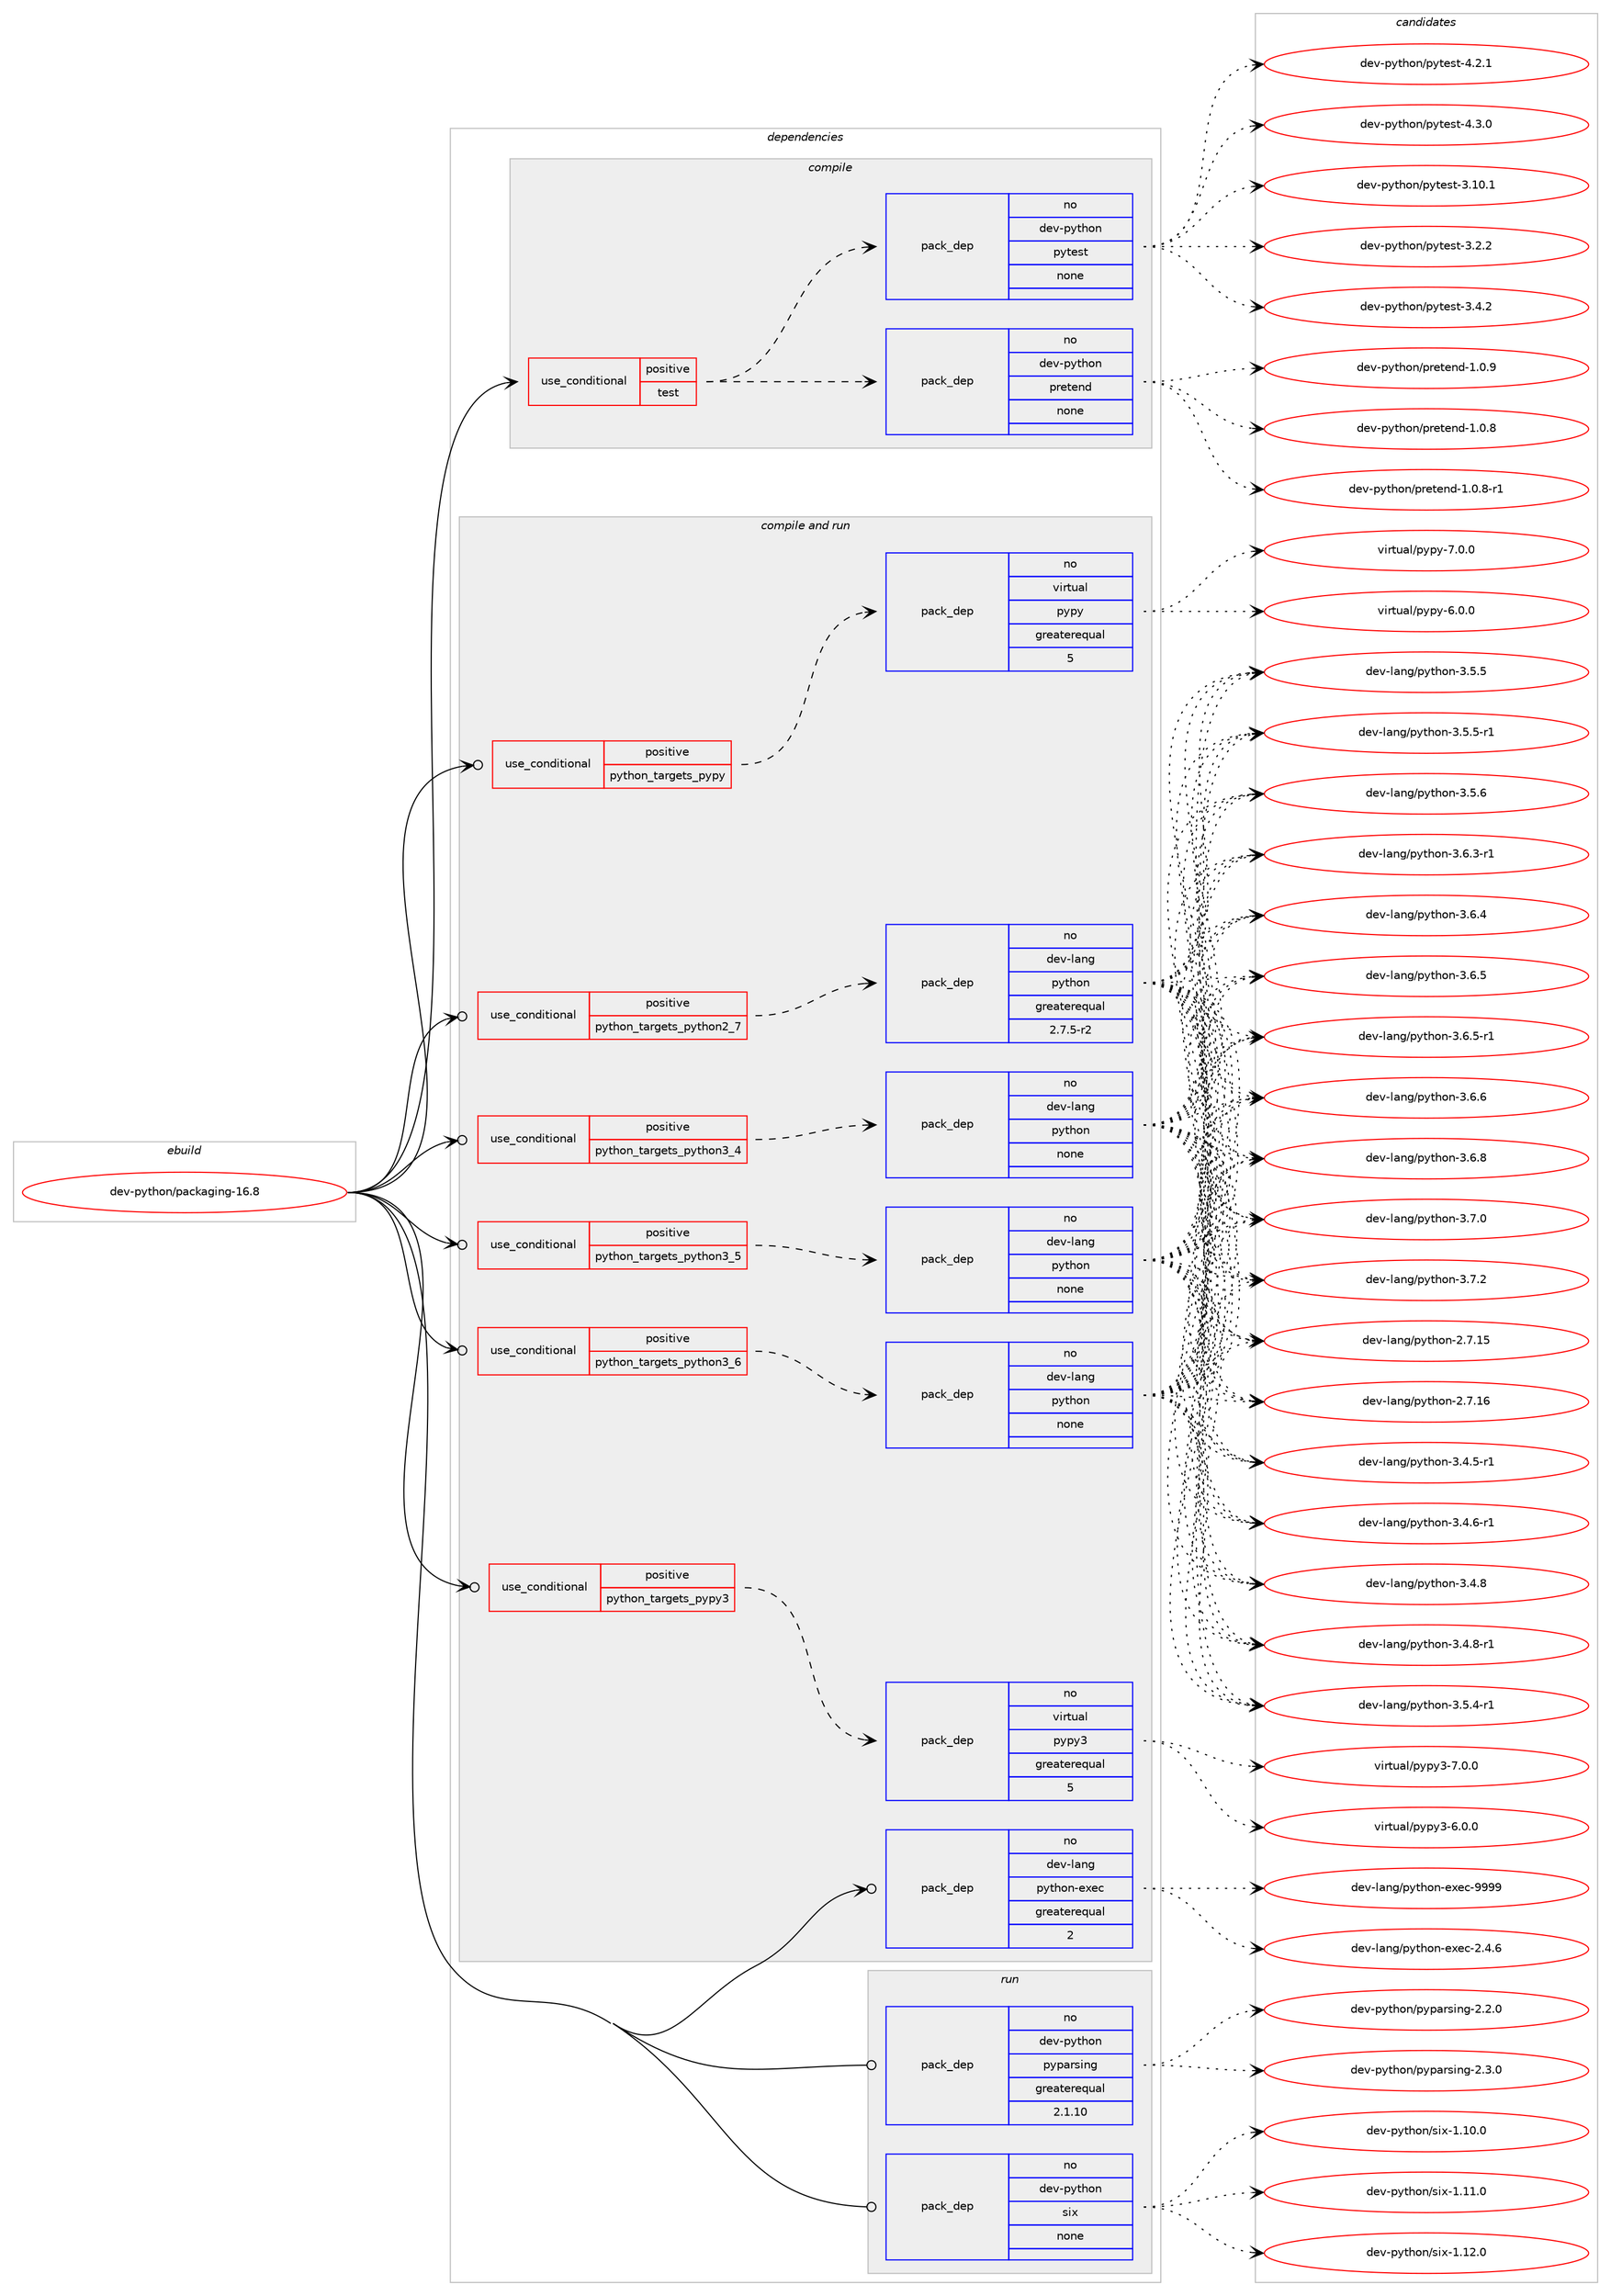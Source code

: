 digraph prolog {

# *************
# Graph options
# *************

newrank=true;
concentrate=true;
compound=true;
graph [rankdir=LR,fontname=Helvetica,fontsize=10,ranksep=1.5];#, ranksep=2.5, nodesep=0.2];
edge  [arrowhead=vee];
node  [fontname=Helvetica,fontsize=10];

# **********
# The ebuild
# **********

subgraph cluster_leftcol {
color=gray;
rank=same;
label=<<i>ebuild</i>>;
id [label="dev-python/packaging-16.8", color=red, width=4, href="../dev-python/packaging-16.8.svg"];
}

# ****************
# The dependencies
# ****************

subgraph cluster_midcol {
color=gray;
label=<<i>dependencies</i>>;
subgraph cluster_compile {
fillcolor="#eeeeee";
style=filled;
label=<<i>compile</i>>;
subgraph cond378865 {
dependency1423622 [label=<<TABLE BORDER="0" CELLBORDER="1" CELLSPACING="0" CELLPADDING="4"><TR><TD ROWSPAN="3" CELLPADDING="10">use_conditional</TD></TR><TR><TD>positive</TD></TR><TR><TD>test</TD></TR></TABLE>>, shape=none, color=red];
subgraph pack1021477 {
dependency1423623 [label=<<TABLE BORDER="0" CELLBORDER="1" CELLSPACING="0" CELLPADDING="4" WIDTH="220"><TR><TD ROWSPAN="6" CELLPADDING="30">pack_dep</TD></TR><TR><TD WIDTH="110">no</TD></TR><TR><TD>dev-python</TD></TR><TR><TD>pretend</TD></TR><TR><TD>none</TD></TR><TR><TD></TD></TR></TABLE>>, shape=none, color=blue];
}
dependency1423622:e -> dependency1423623:w [weight=20,style="dashed",arrowhead="vee"];
subgraph pack1021478 {
dependency1423624 [label=<<TABLE BORDER="0" CELLBORDER="1" CELLSPACING="0" CELLPADDING="4" WIDTH="220"><TR><TD ROWSPAN="6" CELLPADDING="30">pack_dep</TD></TR><TR><TD WIDTH="110">no</TD></TR><TR><TD>dev-python</TD></TR><TR><TD>pytest</TD></TR><TR><TD>none</TD></TR><TR><TD></TD></TR></TABLE>>, shape=none, color=blue];
}
dependency1423622:e -> dependency1423624:w [weight=20,style="dashed",arrowhead="vee"];
}
id:e -> dependency1423622:w [weight=20,style="solid",arrowhead="vee"];
}
subgraph cluster_compileandrun {
fillcolor="#eeeeee";
style=filled;
label=<<i>compile and run</i>>;
subgraph cond378866 {
dependency1423625 [label=<<TABLE BORDER="0" CELLBORDER="1" CELLSPACING="0" CELLPADDING="4"><TR><TD ROWSPAN="3" CELLPADDING="10">use_conditional</TD></TR><TR><TD>positive</TD></TR><TR><TD>python_targets_pypy</TD></TR></TABLE>>, shape=none, color=red];
subgraph pack1021479 {
dependency1423626 [label=<<TABLE BORDER="0" CELLBORDER="1" CELLSPACING="0" CELLPADDING="4" WIDTH="220"><TR><TD ROWSPAN="6" CELLPADDING="30">pack_dep</TD></TR><TR><TD WIDTH="110">no</TD></TR><TR><TD>virtual</TD></TR><TR><TD>pypy</TD></TR><TR><TD>greaterequal</TD></TR><TR><TD>5</TD></TR></TABLE>>, shape=none, color=blue];
}
dependency1423625:e -> dependency1423626:w [weight=20,style="dashed",arrowhead="vee"];
}
id:e -> dependency1423625:w [weight=20,style="solid",arrowhead="odotvee"];
subgraph cond378867 {
dependency1423627 [label=<<TABLE BORDER="0" CELLBORDER="1" CELLSPACING="0" CELLPADDING="4"><TR><TD ROWSPAN="3" CELLPADDING="10">use_conditional</TD></TR><TR><TD>positive</TD></TR><TR><TD>python_targets_pypy3</TD></TR></TABLE>>, shape=none, color=red];
subgraph pack1021480 {
dependency1423628 [label=<<TABLE BORDER="0" CELLBORDER="1" CELLSPACING="0" CELLPADDING="4" WIDTH="220"><TR><TD ROWSPAN="6" CELLPADDING="30">pack_dep</TD></TR><TR><TD WIDTH="110">no</TD></TR><TR><TD>virtual</TD></TR><TR><TD>pypy3</TD></TR><TR><TD>greaterequal</TD></TR><TR><TD>5</TD></TR></TABLE>>, shape=none, color=blue];
}
dependency1423627:e -> dependency1423628:w [weight=20,style="dashed",arrowhead="vee"];
}
id:e -> dependency1423627:w [weight=20,style="solid",arrowhead="odotvee"];
subgraph cond378868 {
dependency1423629 [label=<<TABLE BORDER="0" CELLBORDER="1" CELLSPACING="0" CELLPADDING="4"><TR><TD ROWSPAN="3" CELLPADDING="10">use_conditional</TD></TR><TR><TD>positive</TD></TR><TR><TD>python_targets_python2_7</TD></TR></TABLE>>, shape=none, color=red];
subgraph pack1021481 {
dependency1423630 [label=<<TABLE BORDER="0" CELLBORDER="1" CELLSPACING="0" CELLPADDING="4" WIDTH="220"><TR><TD ROWSPAN="6" CELLPADDING="30">pack_dep</TD></TR><TR><TD WIDTH="110">no</TD></TR><TR><TD>dev-lang</TD></TR><TR><TD>python</TD></TR><TR><TD>greaterequal</TD></TR><TR><TD>2.7.5-r2</TD></TR></TABLE>>, shape=none, color=blue];
}
dependency1423629:e -> dependency1423630:w [weight=20,style="dashed",arrowhead="vee"];
}
id:e -> dependency1423629:w [weight=20,style="solid",arrowhead="odotvee"];
subgraph cond378869 {
dependency1423631 [label=<<TABLE BORDER="0" CELLBORDER="1" CELLSPACING="0" CELLPADDING="4"><TR><TD ROWSPAN="3" CELLPADDING="10">use_conditional</TD></TR><TR><TD>positive</TD></TR><TR><TD>python_targets_python3_4</TD></TR></TABLE>>, shape=none, color=red];
subgraph pack1021482 {
dependency1423632 [label=<<TABLE BORDER="0" CELLBORDER="1" CELLSPACING="0" CELLPADDING="4" WIDTH="220"><TR><TD ROWSPAN="6" CELLPADDING="30">pack_dep</TD></TR><TR><TD WIDTH="110">no</TD></TR><TR><TD>dev-lang</TD></TR><TR><TD>python</TD></TR><TR><TD>none</TD></TR><TR><TD></TD></TR></TABLE>>, shape=none, color=blue];
}
dependency1423631:e -> dependency1423632:w [weight=20,style="dashed",arrowhead="vee"];
}
id:e -> dependency1423631:w [weight=20,style="solid",arrowhead="odotvee"];
subgraph cond378870 {
dependency1423633 [label=<<TABLE BORDER="0" CELLBORDER="1" CELLSPACING="0" CELLPADDING="4"><TR><TD ROWSPAN="3" CELLPADDING="10">use_conditional</TD></TR><TR><TD>positive</TD></TR><TR><TD>python_targets_python3_5</TD></TR></TABLE>>, shape=none, color=red];
subgraph pack1021483 {
dependency1423634 [label=<<TABLE BORDER="0" CELLBORDER="1" CELLSPACING="0" CELLPADDING="4" WIDTH="220"><TR><TD ROWSPAN="6" CELLPADDING="30">pack_dep</TD></TR><TR><TD WIDTH="110">no</TD></TR><TR><TD>dev-lang</TD></TR><TR><TD>python</TD></TR><TR><TD>none</TD></TR><TR><TD></TD></TR></TABLE>>, shape=none, color=blue];
}
dependency1423633:e -> dependency1423634:w [weight=20,style="dashed",arrowhead="vee"];
}
id:e -> dependency1423633:w [weight=20,style="solid",arrowhead="odotvee"];
subgraph cond378871 {
dependency1423635 [label=<<TABLE BORDER="0" CELLBORDER="1" CELLSPACING="0" CELLPADDING="4"><TR><TD ROWSPAN="3" CELLPADDING="10">use_conditional</TD></TR><TR><TD>positive</TD></TR><TR><TD>python_targets_python3_6</TD></TR></TABLE>>, shape=none, color=red];
subgraph pack1021484 {
dependency1423636 [label=<<TABLE BORDER="0" CELLBORDER="1" CELLSPACING="0" CELLPADDING="4" WIDTH="220"><TR><TD ROWSPAN="6" CELLPADDING="30">pack_dep</TD></TR><TR><TD WIDTH="110">no</TD></TR><TR><TD>dev-lang</TD></TR><TR><TD>python</TD></TR><TR><TD>none</TD></TR><TR><TD></TD></TR></TABLE>>, shape=none, color=blue];
}
dependency1423635:e -> dependency1423636:w [weight=20,style="dashed",arrowhead="vee"];
}
id:e -> dependency1423635:w [weight=20,style="solid",arrowhead="odotvee"];
subgraph pack1021485 {
dependency1423637 [label=<<TABLE BORDER="0" CELLBORDER="1" CELLSPACING="0" CELLPADDING="4" WIDTH="220"><TR><TD ROWSPAN="6" CELLPADDING="30">pack_dep</TD></TR><TR><TD WIDTH="110">no</TD></TR><TR><TD>dev-lang</TD></TR><TR><TD>python-exec</TD></TR><TR><TD>greaterequal</TD></TR><TR><TD>2</TD></TR></TABLE>>, shape=none, color=blue];
}
id:e -> dependency1423637:w [weight=20,style="solid",arrowhead="odotvee"];
}
subgraph cluster_run {
fillcolor="#eeeeee";
style=filled;
label=<<i>run</i>>;
subgraph pack1021486 {
dependency1423638 [label=<<TABLE BORDER="0" CELLBORDER="1" CELLSPACING="0" CELLPADDING="4" WIDTH="220"><TR><TD ROWSPAN="6" CELLPADDING="30">pack_dep</TD></TR><TR><TD WIDTH="110">no</TD></TR><TR><TD>dev-python</TD></TR><TR><TD>pyparsing</TD></TR><TR><TD>greaterequal</TD></TR><TR><TD>2.1.10</TD></TR></TABLE>>, shape=none, color=blue];
}
id:e -> dependency1423638:w [weight=20,style="solid",arrowhead="odot"];
subgraph pack1021487 {
dependency1423639 [label=<<TABLE BORDER="0" CELLBORDER="1" CELLSPACING="0" CELLPADDING="4" WIDTH="220"><TR><TD ROWSPAN="6" CELLPADDING="30">pack_dep</TD></TR><TR><TD WIDTH="110">no</TD></TR><TR><TD>dev-python</TD></TR><TR><TD>six</TD></TR><TR><TD>none</TD></TR><TR><TD></TD></TR></TABLE>>, shape=none, color=blue];
}
id:e -> dependency1423639:w [weight=20,style="solid",arrowhead="odot"];
}
}

# **************
# The candidates
# **************

subgraph cluster_choices {
rank=same;
color=gray;
label=<<i>candidates</i>>;

subgraph choice1021477 {
color=black;
nodesep=1;
choice1001011184511212111610411111047112114101116101110100454946484656 [label="dev-python/pretend-1.0.8", color=red, width=4,href="../dev-python/pretend-1.0.8.svg"];
choice10010111845112121116104111110471121141011161011101004549464846564511449 [label="dev-python/pretend-1.0.8-r1", color=red, width=4,href="../dev-python/pretend-1.0.8-r1.svg"];
choice1001011184511212111610411111047112114101116101110100454946484657 [label="dev-python/pretend-1.0.9", color=red, width=4,href="../dev-python/pretend-1.0.9.svg"];
dependency1423623:e -> choice1001011184511212111610411111047112114101116101110100454946484656:w [style=dotted,weight="100"];
dependency1423623:e -> choice10010111845112121116104111110471121141011161011101004549464846564511449:w [style=dotted,weight="100"];
dependency1423623:e -> choice1001011184511212111610411111047112114101116101110100454946484657:w [style=dotted,weight="100"];
}
subgraph choice1021478 {
color=black;
nodesep=1;
choice100101118451121211161041111104711212111610111511645514649484649 [label="dev-python/pytest-3.10.1", color=red, width=4,href="../dev-python/pytest-3.10.1.svg"];
choice1001011184511212111610411111047112121116101115116455146504650 [label="dev-python/pytest-3.2.2", color=red, width=4,href="../dev-python/pytest-3.2.2.svg"];
choice1001011184511212111610411111047112121116101115116455146524650 [label="dev-python/pytest-3.4.2", color=red, width=4,href="../dev-python/pytest-3.4.2.svg"];
choice1001011184511212111610411111047112121116101115116455246504649 [label="dev-python/pytest-4.2.1", color=red, width=4,href="../dev-python/pytest-4.2.1.svg"];
choice1001011184511212111610411111047112121116101115116455246514648 [label="dev-python/pytest-4.3.0", color=red, width=4,href="../dev-python/pytest-4.3.0.svg"];
dependency1423624:e -> choice100101118451121211161041111104711212111610111511645514649484649:w [style=dotted,weight="100"];
dependency1423624:e -> choice1001011184511212111610411111047112121116101115116455146504650:w [style=dotted,weight="100"];
dependency1423624:e -> choice1001011184511212111610411111047112121116101115116455146524650:w [style=dotted,weight="100"];
dependency1423624:e -> choice1001011184511212111610411111047112121116101115116455246504649:w [style=dotted,weight="100"];
dependency1423624:e -> choice1001011184511212111610411111047112121116101115116455246514648:w [style=dotted,weight="100"];
}
subgraph choice1021479 {
color=black;
nodesep=1;
choice1181051141161179710847112121112121455446484648 [label="virtual/pypy-6.0.0", color=red, width=4,href="../virtual/pypy-6.0.0.svg"];
choice1181051141161179710847112121112121455546484648 [label="virtual/pypy-7.0.0", color=red, width=4,href="../virtual/pypy-7.0.0.svg"];
dependency1423626:e -> choice1181051141161179710847112121112121455446484648:w [style=dotted,weight="100"];
dependency1423626:e -> choice1181051141161179710847112121112121455546484648:w [style=dotted,weight="100"];
}
subgraph choice1021480 {
color=black;
nodesep=1;
choice118105114116117971084711212111212151455446484648 [label="virtual/pypy3-6.0.0", color=red, width=4,href="../virtual/pypy3-6.0.0.svg"];
choice118105114116117971084711212111212151455546484648 [label="virtual/pypy3-7.0.0", color=red, width=4,href="../virtual/pypy3-7.0.0.svg"];
dependency1423628:e -> choice118105114116117971084711212111212151455446484648:w [style=dotted,weight="100"];
dependency1423628:e -> choice118105114116117971084711212111212151455546484648:w [style=dotted,weight="100"];
}
subgraph choice1021481 {
color=black;
nodesep=1;
choice10010111845108971101034711212111610411111045504655464953 [label="dev-lang/python-2.7.15", color=red, width=4,href="../dev-lang/python-2.7.15.svg"];
choice10010111845108971101034711212111610411111045504655464954 [label="dev-lang/python-2.7.16", color=red, width=4,href="../dev-lang/python-2.7.16.svg"];
choice1001011184510897110103471121211161041111104551465246534511449 [label="dev-lang/python-3.4.5-r1", color=red, width=4,href="../dev-lang/python-3.4.5-r1.svg"];
choice1001011184510897110103471121211161041111104551465246544511449 [label="dev-lang/python-3.4.6-r1", color=red, width=4,href="../dev-lang/python-3.4.6-r1.svg"];
choice100101118451089711010347112121116104111110455146524656 [label="dev-lang/python-3.4.8", color=red, width=4,href="../dev-lang/python-3.4.8.svg"];
choice1001011184510897110103471121211161041111104551465246564511449 [label="dev-lang/python-3.4.8-r1", color=red, width=4,href="../dev-lang/python-3.4.8-r1.svg"];
choice1001011184510897110103471121211161041111104551465346524511449 [label="dev-lang/python-3.5.4-r1", color=red, width=4,href="../dev-lang/python-3.5.4-r1.svg"];
choice100101118451089711010347112121116104111110455146534653 [label="dev-lang/python-3.5.5", color=red, width=4,href="../dev-lang/python-3.5.5.svg"];
choice1001011184510897110103471121211161041111104551465346534511449 [label="dev-lang/python-3.5.5-r1", color=red, width=4,href="../dev-lang/python-3.5.5-r1.svg"];
choice100101118451089711010347112121116104111110455146534654 [label="dev-lang/python-3.5.6", color=red, width=4,href="../dev-lang/python-3.5.6.svg"];
choice1001011184510897110103471121211161041111104551465446514511449 [label="dev-lang/python-3.6.3-r1", color=red, width=4,href="../dev-lang/python-3.6.3-r1.svg"];
choice100101118451089711010347112121116104111110455146544652 [label="dev-lang/python-3.6.4", color=red, width=4,href="../dev-lang/python-3.6.4.svg"];
choice100101118451089711010347112121116104111110455146544653 [label="dev-lang/python-3.6.5", color=red, width=4,href="../dev-lang/python-3.6.5.svg"];
choice1001011184510897110103471121211161041111104551465446534511449 [label="dev-lang/python-3.6.5-r1", color=red, width=4,href="../dev-lang/python-3.6.5-r1.svg"];
choice100101118451089711010347112121116104111110455146544654 [label="dev-lang/python-3.6.6", color=red, width=4,href="../dev-lang/python-3.6.6.svg"];
choice100101118451089711010347112121116104111110455146544656 [label="dev-lang/python-3.6.8", color=red, width=4,href="../dev-lang/python-3.6.8.svg"];
choice100101118451089711010347112121116104111110455146554648 [label="dev-lang/python-3.7.0", color=red, width=4,href="../dev-lang/python-3.7.0.svg"];
choice100101118451089711010347112121116104111110455146554650 [label="dev-lang/python-3.7.2", color=red, width=4,href="../dev-lang/python-3.7.2.svg"];
dependency1423630:e -> choice10010111845108971101034711212111610411111045504655464953:w [style=dotted,weight="100"];
dependency1423630:e -> choice10010111845108971101034711212111610411111045504655464954:w [style=dotted,weight="100"];
dependency1423630:e -> choice1001011184510897110103471121211161041111104551465246534511449:w [style=dotted,weight="100"];
dependency1423630:e -> choice1001011184510897110103471121211161041111104551465246544511449:w [style=dotted,weight="100"];
dependency1423630:e -> choice100101118451089711010347112121116104111110455146524656:w [style=dotted,weight="100"];
dependency1423630:e -> choice1001011184510897110103471121211161041111104551465246564511449:w [style=dotted,weight="100"];
dependency1423630:e -> choice1001011184510897110103471121211161041111104551465346524511449:w [style=dotted,weight="100"];
dependency1423630:e -> choice100101118451089711010347112121116104111110455146534653:w [style=dotted,weight="100"];
dependency1423630:e -> choice1001011184510897110103471121211161041111104551465346534511449:w [style=dotted,weight="100"];
dependency1423630:e -> choice100101118451089711010347112121116104111110455146534654:w [style=dotted,weight="100"];
dependency1423630:e -> choice1001011184510897110103471121211161041111104551465446514511449:w [style=dotted,weight="100"];
dependency1423630:e -> choice100101118451089711010347112121116104111110455146544652:w [style=dotted,weight="100"];
dependency1423630:e -> choice100101118451089711010347112121116104111110455146544653:w [style=dotted,weight="100"];
dependency1423630:e -> choice1001011184510897110103471121211161041111104551465446534511449:w [style=dotted,weight="100"];
dependency1423630:e -> choice100101118451089711010347112121116104111110455146544654:w [style=dotted,weight="100"];
dependency1423630:e -> choice100101118451089711010347112121116104111110455146544656:w [style=dotted,weight="100"];
dependency1423630:e -> choice100101118451089711010347112121116104111110455146554648:w [style=dotted,weight="100"];
dependency1423630:e -> choice100101118451089711010347112121116104111110455146554650:w [style=dotted,weight="100"];
}
subgraph choice1021482 {
color=black;
nodesep=1;
choice10010111845108971101034711212111610411111045504655464953 [label="dev-lang/python-2.7.15", color=red, width=4,href="../dev-lang/python-2.7.15.svg"];
choice10010111845108971101034711212111610411111045504655464954 [label="dev-lang/python-2.7.16", color=red, width=4,href="../dev-lang/python-2.7.16.svg"];
choice1001011184510897110103471121211161041111104551465246534511449 [label="dev-lang/python-3.4.5-r1", color=red, width=4,href="../dev-lang/python-3.4.5-r1.svg"];
choice1001011184510897110103471121211161041111104551465246544511449 [label="dev-lang/python-3.4.6-r1", color=red, width=4,href="../dev-lang/python-3.4.6-r1.svg"];
choice100101118451089711010347112121116104111110455146524656 [label="dev-lang/python-3.4.8", color=red, width=4,href="../dev-lang/python-3.4.8.svg"];
choice1001011184510897110103471121211161041111104551465246564511449 [label="dev-lang/python-3.4.8-r1", color=red, width=4,href="../dev-lang/python-3.4.8-r1.svg"];
choice1001011184510897110103471121211161041111104551465346524511449 [label="dev-lang/python-3.5.4-r1", color=red, width=4,href="../dev-lang/python-3.5.4-r1.svg"];
choice100101118451089711010347112121116104111110455146534653 [label="dev-lang/python-3.5.5", color=red, width=4,href="../dev-lang/python-3.5.5.svg"];
choice1001011184510897110103471121211161041111104551465346534511449 [label="dev-lang/python-3.5.5-r1", color=red, width=4,href="../dev-lang/python-3.5.5-r1.svg"];
choice100101118451089711010347112121116104111110455146534654 [label="dev-lang/python-3.5.6", color=red, width=4,href="../dev-lang/python-3.5.6.svg"];
choice1001011184510897110103471121211161041111104551465446514511449 [label="dev-lang/python-3.6.3-r1", color=red, width=4,href="../dev-lang/python-3.6.3-r1.svg"];
choice100101118451089711010347112121116104111110455146544652 [label="dev-lang/python-3.6.4", color=red, width=4,href="../dev-lang/python-3.6.4.svg"];
choice100101118451089711010347112121116104111110455146544653 [label="dev-lang/python-3.6.5", color=red, width=4,href="../dev-lang/python-3.6.5.svg"];
choice1001011184510897110103471121211161041111104551465446534511449 [label="dev-lang/python-3.6.5-r1", color=red, width=4,href="../dev-lang/python-3.6.5-r1.svg"];
choice100101118451089711010347112121116104111110455146544654 [label="dev-lang/python-3.6.6", color=red, width=4,href="../dev-lang/python-3.6.6.svg"];
choice100101118451089711010347112121116104111110455146544656 [label="dev-lang/python-3.6.8", color=red, width=4,href="../dev-lang/python-3.6.8.svg"];
choice100101118451089711010347112121116104111110455146554648 [label="dev-lang/python-3.7.0", color=red, width=4,href="../dev-lang/python-3.7.0.svg"];
choice100101118451089711010347112121116104111110455146554650 [label="dev-lang/python-3.7.2", color=red, width=4,href="../dev-lang/python-3.7.2.svg"];
dependency1423632:e -> choice10010111845108971101034711212111610411111045504655464953:w [style=dotted,weight="100"];
dependency1423632:e -> choice10010111845108971101034711212111610411111045504655464954:w [style=dotted,weight="100"];
dependency1423632:e -> choice1001011184510897110103471121211161041111104551465246534511449:w [style=dotted,weight="100"];
dependency1423632:e -> choice1001011184510897110103471121211161041111104551465246544511449:w [style=dotted,weight="100"];
dependency1423632:e -> choice100101118451089711010347112121116104111110455146524656:w [style=dotted,weight="100"];
dependency1423632:e -> choice1001011184510897110103471121211161041111104551465246564511449:w [style=dotted,weight="100"];
dependency1423632:e -> choice1001011184510897110103471121211161041111104551465346524511449:w [style=dotted,weight="100"];
dependency1423632:e -> choice100101118451089711010347112121116104111110455146534653:w [style=dotted,weight="100"];
dependency1423632:e -> choice1001011184510897110103471121211161041111104551465346534511449:w [style=dotted,weight="100"];
dependency1423632:e -> choice100101118451089711010347112121116104111110455146534654:w [style=dotted,weight="100"];
dependency1423632:e -> choice1001011184510897110103471121211161041111104551465446514511449:w [style=dotted,weight="100"];
dependency1423632:e -> choice100101118451089711010347112121116104111110455146544652:w [style=dotted,weight="100"];
dependency1423632:e -> choice100101118451089711010347112121116104111110455146544653:w [style=dotted,weight="100"];
dependency1423632:e -> choice1001011184510897110103471121211161041111104551465446534511449:w [style=dotted,weight="100"];
dependency1423632:e -> choice100101118451089711010347112121116104111110455146544654:w [style=dotted,weight="100"];
dependency1423632:e -> choice100101118451089711010347112121116104111110455146544656:w [style=dotted,weight="100"];
dependency1423632:e -> choice100101118451089711010347112121116104111110455146554648:w [style=dotted,weight="100"];
dependency1423632:e -> choice100101118451089711010347112121116104111110455146554650:w [style=dotted,weight="100"];
}
subgraph choice1021483 {
color=black;
nodesep=1;
choice10010111845108971101034711212111610411111045504655464953 [label="dev-lang/python-2.7.15", color=red, width=4,href="../dev-lang/python-2.7.15.svg"];
choice10010111845108971101034711212111610411111045504655464954 [label="dev-lang/python-2.7.16", color=red, width=4,href="../dev-lang/python-2.7.16.svg"];
choice1001011184510897110103471121211161041111104551465246534511449 [label="dev-lang/python-3.4.5-r1", color=red, width=4,href="../dev-lang/python-3.4.5-r1.svg"];
choice1001011184510897110103471121211161041111104551465246544511449 [label="dev-lang/python-3.4.6-r1", color=red, width=4,href="../dev-lang/python-3.4.6-r1.svg"];
choice100101118451089711010347112121116104111110455146524656 [label="dev-lang/python-3.4.8", color=red, width=4,href="../dev-lang/python-3.4.8.svg"];
choice1001011184510897110103471121211161041111104551465246564511449 [label="dev-lang/python-3.4.8-r1", color=red, width=4,href="../dev-lang/python-3.4.8-r1.svg"];
choice1001011184510897110103471121211161041111104551465346524511449 [label="dev-lang/python-3.5.4-r1", color=red, width=4,href="../dev-lang/python-3.5.4-r1.svg"];
choice100101118451089711010347112121116104111110455146534653 [label="dev-lang/python-3.5.5", color=red, width=4,href="../dev-lang/python-3.5.5.svg"];
choice1001011184510897110103471121211161041111104551465346534511449 [label="dev-lang/python-3.5.5-r1", color=red, width=4,href="../dev-lang/python-3.5.5-r1.svg"];
choice100101118451089711010347112121116104111110455146534654 [label="dev-lang/python-3.5.6", color=red, width=4,href="../dev-lang/python-3.5.6.svg"];
choice1001011184510897110103471121211161041111104551465446514511449 [label="dev-lang/python-3.6.3-r1", color=red, width=4,href="../dev-lang/python-3.6.3-r1.svg"];
choice100101118451089711010347112121116104111110455146544652 [label="dev-lang/python-3.6.4", color=red, width=4,href="../dev-lang/python-3.6.4.svg"];
choice100101118451089711010347112121116104111110455146544653 [label="dev-lang/python-3.6.5", color=red, width=4,href="../dev-lang/python-3.6.5.svg"];
choice1001011184510897110103471121211161041111104551465446534511449 [label="dev-lang/python-3.6.5-r1", color=red, width=4,href="../dev-lang/python-3.6.5-r1.svg"];
choice100101118451089711010347112121116104111110455146544654 [label="dev-lang/python-3.6.6", color=red, width=4,href="../dev-lang/python-3.6.6.svg"];
choice100101118451089711010347112121116104111110455146544656 [label="dev-lang/python-3.6.8", color=red, width=4,href="../dev-lang/python-3.6.8.svg"];
choice100101118451089711010347112121116104111110455146554648 [label="dev-lang/python-3.7.0", color=red, width=4,href="../dev-lang/python-3.7.0.svg"];
choice100101118451089711010347112121116104111110455146554650 [label="dev-lang/python-3.7.2", color=red, width=4,href="../dev-lang/python-3.7.2.svg"];
dependency1423634:e -> choice10010111845108971101034711212111610411111045504655464953:w [style=dotted,weight="100"];
dependency1423634:e -> choice10010111845108971101034711212111610411111045504655464954:w [style=dotted,weight="100"];
dependency1423634:e -> choice1001011184510897110103471121211161041111104551465246534511449:w [style=dotted,weight="100"];
dependency1423634:e -> choice1001011184510897110103471121211161041111104551465246544511449:w [style=dotted,weight="100"];
dependency1423634:e -> choice100101118451089711010347112121116104111110455146524656:w [style=dotted,weight="100"];
dependency1423634:e -> choice1001011184510897110103471121211161041111104551465246564511449:w [style=dotted,weight="100"];
dependency1423634:e -> choice1001011184510897110103471121211161041111104551465346524511449:w [style=dotted,weight="100"];
dependency1423634:e -> choice100101118451089711010347112121116104111110455146534653:w [style=dotted,weight="100"];
dependency1423634:e -> choice1001011184510897110103471121211161041111104551465346534511449:w [style=dotted,weight="100"];
dependency1423634:e -> choice100101118451089711010347112121116104111110455146534654:w [style=dotted,weight="100"];
dependency1423634:e -> choice1001011184510897110103471121211161041111104551465446514511449:w [style=dotted,weight="100"];
dependency1423634:e -> choice100101118451089711010347112121116104111110455146544652:w [style=dotted,weight="100"];
dependency1423634:e -> choice100101118451089711010347112121116104111110455146544653:w [style=dotted,weight="100"];
dependency1423634:e -> choice1001011184510897110103471121211161041111104551465446534511449:w [style=dotted,weight="100"];
dependency1423634:e -> choice100101118451089711010347112121116104111110455146544654:w [style=dotted,weight="100"];
dependency1423634:e -> choice100101118451089711010347112121116104111110455146544656:w [style=dotted,weight="100"];
dependency1423634:e -> choice100101118451089711010347112121116104111110455146554648:w [style=dotted,weight="100"];
dependency1423634:e -> choice100101118451089711010347112121116104111110455146554650:w [style=dotted,weight="100"];
}
subgraph choice1021484 {
color=black;
nodesep=1;
choice10010111845108971101034711212111610411111045504655464953 [label="dev-lang/python-2.7.15", color=red, width=4,href="../dev-lang/python-2.7.15.svg"];
choice10010111845108971101034711212111610411111045504655464954 [label="dev-lang/python-2.7.16", color=red, width=4,href="../dev-lang/python-2.7.16.svg"];
choice1001011184510897110103471121211161041111104551465246534511449 [label="dev-lang/python-3.4.5-r1", color=red, width=4,href="../dev-lang/python-3.4.5-r1.svg"];
choice1001011184510897110103471121211161041111104551465246544511449 [label="dev-lang/python-3.4.6-r1", color=red, width=4,href="../dev-lang/python-3.4.6-r1.svg"];
choice100101118451089711010347112121116104111110455146524656 [label="dev-lang/python-3.4.8", color=red, width=4,href="../dev-lang/python-3.4.8.svg"];
choice1001011184510897110103471121211161041111104551465246564511449 [label="dev-lang/python-3.4.8-r1", color=red, width=4,href="../dev-lang/python-3.4.8-r1.svg"];
choice1001011184510897110103471121211161041111104551465346524511449 [label="dev-lang/python-3.5.4-r1", color=red, width=4,href="../dev-lang/python-3.5.4-r1.svg"];
choice100101118451089711010347112121116104111110455146534653 [label="dev-lang/python-3.5.5", color=red, width=4,href="../dev-lang/python-3.5.5.svg"];
choice1001011184510897110103471121211161041111104551465346534511449 [label="dev-lang/python-3.5.5-r1", color=red, width=4,href="../dev-lang/python-3.5.5-r1.svg"];
choice100101118451089711010347112121116104111110455146534654 [label="dev-lang/python-3.5.6", color=red, width=4,href="../dev-lang/python-3.5.6.svg"];
choice1001011184510897110103471121211161041111104551465446514511449 [label="dev-lang/python-3.6.3-r1", color=red, width=4,href="../dev-lang/python-3.6.3-r1.svg"];
choice100101118451089711010347112121116104111110455146544652 [label="dev-lang/python-3.6.4", color=red, width=4,href="../dev-lang/python-3.6.4.svg"];
choice100101118451089711010347112121116104111110455146544653 [label="dev-lang/python-3.6.5", color=red, width=4,href="../dev-lang/python-3.6.5.svg"];
choice1001011184510897110103471121211161041111104551465446534511449 [label="dev-lang/python-3.6.5-r1", color=red, width=4,href="../dev-lang/python-3.6.5-r1.svg"];
choice100101118451089711010347112121116104111110455146544654 [label="dev-lang/python-3.6.6", color=red, width=4,href="../dev-lang/python-3.6.6.svg"];
choice100101118451089711010347112121116104111110455146544656 [label="dev-lang/python-3.6.8", color=red, width=4,href="../dev-lang/python-3.6.8.svg"];
choice100101118451089711010347112121116104111110455146554648 [label="dev-lang/python-3.7.0", color=red, width=4,href="../dev-lang/python-3.7.0.svg"];
choice100101118451089711010347112121116104111110455146554650 [label="dev-lang/python-3.7.2", color=red, width=4,href="../dev-lang/python-3.7.2.svg"];
dependency1423636:e -> choice10010111845108971101034711212111610411111045504655464953:w [style=dotted,weight="100"];
dependency1423636:e -> choice10010111845108971101034711212111610411111045504655464954:w [style=dotted,weight="100"];
dependency1423636:e -> choice1001011184510897110103471121211161041111104551465246534511449:w [style=dotted,weight="100"];
dependency1423636:e -> choice1001011184510897110103471121211161041111104551465246544511449:w [style=dotted,weight="100"];
dependency1423636:e -> choice100101118451089711010347112121116104111110455146524656:w [style=dotted,weight="100"];
dependency1423636:e -> choice1001011184510897110103471121211161041111104551465246564511449:w [style=dotted,weight="100"];
dependency1423636:e -> choice1001011184510897110103471121211161041111104551465346524511449:w [style=dotted,weight="100"];
dependency1423636:e -> choice100101118451089711010347112121116104111110455146534653:w [style=dotted,weight="100"];
dependency1423636:e -> choice1001011184510897110103471121211161041111104551465346534511449:w [style=dotted,weight="100"];
dependency1423636:e -> choice100101118451089711010347112121116104111110455146534654:w [style=dotted,weight="100"];
dependency1423636:e -> choice1001011184510897110103471121211161041111104551465446514511449:w [style=dotted,weight="100"];
dependency1423636:e -> choice100101118451089711010347112121116104111110455146544652:w [style=dotted,weight="100"];
dependency1423636:e -> choice100101118451089711010347112121116104111110455146544653:w [style=dotted,weight="100"];
dependency1423636:e -> choice1001011184510897110103471121211161041111104551465446534511449:w [style=dotted,weight="100"];
dependency1423636:e -> choice100101118451089711010347112121116104111110455146544654:w [style=dotted,weight="100"];
dependency1423636:e -> choice100101118451089711010347112121116104111110455146544656:w [style=dotted,weight="100"];
dependency1423636:e -> choice100101118451089711010347112121116104111110455146554648:w [style=dotted,weight="100"];
dependency1423636:e -> choice100101118451089711010347112121116104111110455146554650:w [style=dotted,weight="100"];
}
subgraph choice1021485 {
color=black;
nodesep=1;
choice1001011184510897110103471121211161041111104510112010199455046524654 [label="dev-lang/python-exec-2.4.6", color=red, width=4,href="../dev-lang/python-exec-2.4.6.svg"];
choice10010111845108971101034711212111610411111045101120101994557575757 [label="dev-lang/python-exec-9999", color=red, width=4,href="../dev-lang/python-exec-9999.svg"];
dependency1423637:e -> choice1001011184510897110103471121211161041111104510112010199455046524654:w [style=dotted,weight="100"];
dependency1423637:e -> choice10010111845108971101034711212111610411111045101120101994557575757:w [style=dotted,weight="100"];
}
subgraph choice1021486 {
color=black;
nodesep=1;
choice100101118451121211161041111104711212111297114115105110103455046504648 [label="dev-python/pyparsing-2.2.0", color=red, width=4,href="../dev-python/pyparsing-2.2.0.svg"];
choice100101118451121211161041111104711212111297114115105110103455046514648 [label="dev-python/pyparsing-2.3.0", color=red, width=4,href="../dev-python/pyparsing-2.3.0.svg"];
dependency1423638:e -> choice100101118451121211161041111104711212111297114115105110103455046504648:w [style=dotted,weight="100"];
dependency1423638:e -> choice100101118451121211161041111104711212111297114115105110103455046514648:w [style=dotted,weight="100"];
}
subgraph choice1021487 {
color=black;
nodesep=1;
choice100101118451121211161041111104711510512045494649484648 [label="dev-python/six-1.10.0", color=red, width=4,href="../dev-python/six-1.10.0.svg"];
choice100101118451121211161041111104711510512045494649494648 [label="dev-python/six-1.11.0", color=red, width=4,href="../dev-python/six-1.11.0.svg"];
choice100101118451121211161041111104711510512045494649504648 [label="dev-python/six-1.12.0", color=red, width=4,href="../dev-python/six-1.12.0.svg"];
dependency1423639:e -> choice100101118451121211161041111104711510512045494649484648:w [style=dotted,weight="100"];
dependency1423639:e -> choice100101118451121211161041111104711510512045494649494648:w [style=dotted,weight="100"];
dependency1423639:e -> choice100101118451121211161041111104711510512045494649504648:w [style=dotted,weight="100"];
}
}

}
